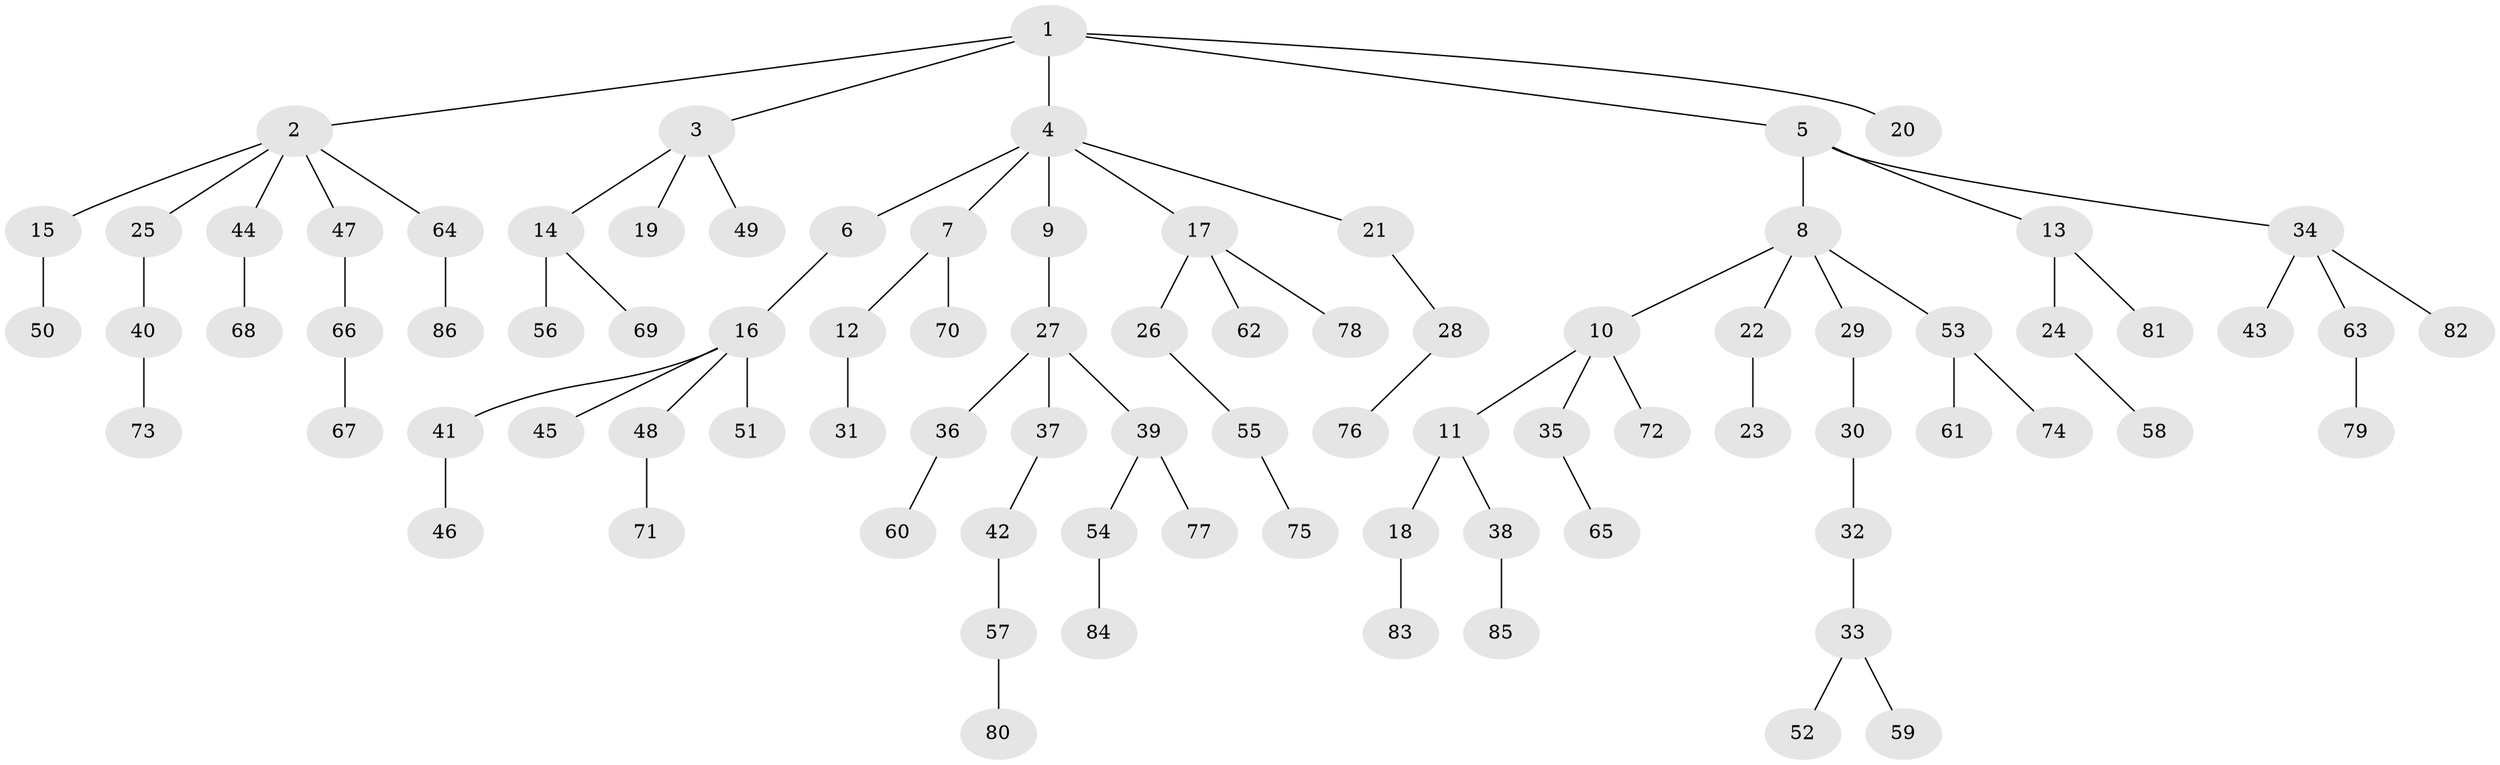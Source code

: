 // Generated by graph-tools (version 1.1) at 2025/53/03/09/25 04:53:31]
// undirected, 86 vertices, 85 edges
graph export_dot {
graph [start="1"]
  node [color=gray90,style=filled];
  1;
  2;
  3;
  4;
  5;
  6;
  7;
  8;
  9;
  10;
  11;
  12;
  13;
  14;
  15;
  16;
  17;
  18;
  19;
  20;
  21;
  22;
  23;
  24;
  25;
  26;
  27;
  28;
  29;
  30;
  31;
  32;
  33;
  34;
  35;
  36;
  37;
  38;
  39;
  40;
  41;
  42;
  43;
  44;
  45;
  46;
  47;
  48;
  49;
  50;
  51;
  52;
  53;
  54;
  55;
  56;
  57;
  58;
  59;
  60;
  61;
  62;
  63;
  64;
  65;
  66;
  67;
  68;
  69;
  70;
  71;
  72;
  73;
  74;
  75;
  76;
  77;
  78;
  79;
  80;
  81;
  82;
  83;
  84;
  85;
  86;
  1 -- 2;
  1 -- 3;
  1 -- 4;
  1 -- 5;
  1 -- 20;
  2 -- 15;
  2 -- 25;
  2 -- 44;
  2 -- 47;
  2 -- 64;
  3 -- 14;
  3 -- 19;
  3 -- 49;
  4 -- 6;
  4 -- 7;
  4 -- 9;
  4 -- 17;
  4 -- 21;
  5 -- 8;
  5 -- 13;
  5 -- 34;
  6 -- 16;
  7 -- 12;
  7 -- 70;
  8 -- 10;
  8 -- 22;
  8 -- 29;
  8 -- 53;
  9 -- 27;
  10 -- 11;
  10 -- 35;
  10 -- 72;
  11 -- 18;
  11 -- 38;
  12 -- 31;
  13 -- 24;
  13 -- 81;
  14 -- 56;
  14 -- 69;
  15 -- 50;
  16 -- 41;
  16 -- 45;
  16 -- 48;
  16 -- 51;
  17 -- 26;
  17 -- 62;
  17 -- 78;
  18 -- 83;
  21 -- 28;
  22 -- 23;
  24 -- 58;
  25 -- 40;
  26 -- 55;
  27 -- 36;
  27 -- 37;
  27 -- 39;
  28 -- 76;
  29 -- 30;
  30 -- 32;
  32 -- 33;
  33 -- 52;
  33 -- 59;
  34 -- 43;
  34 -- 63;
  34 -- 82;
  35 -- 65;
  36 -- 60;
  37 -- 42;
  38 -- 85;
  39 -- 54;
  39 -- 77;
  40 -- 73;
  41 -- 46;
  42 -- 57;
  44 -- 68;
  47 -- 66;
  48 -- 71;
  53 -- 61;
  53 -- 74;
  54 -- 84;
  55 -- 75;
  57 -- 80;
  63 -- 79;
  64 -- 86;
  66 -- 67;
}
